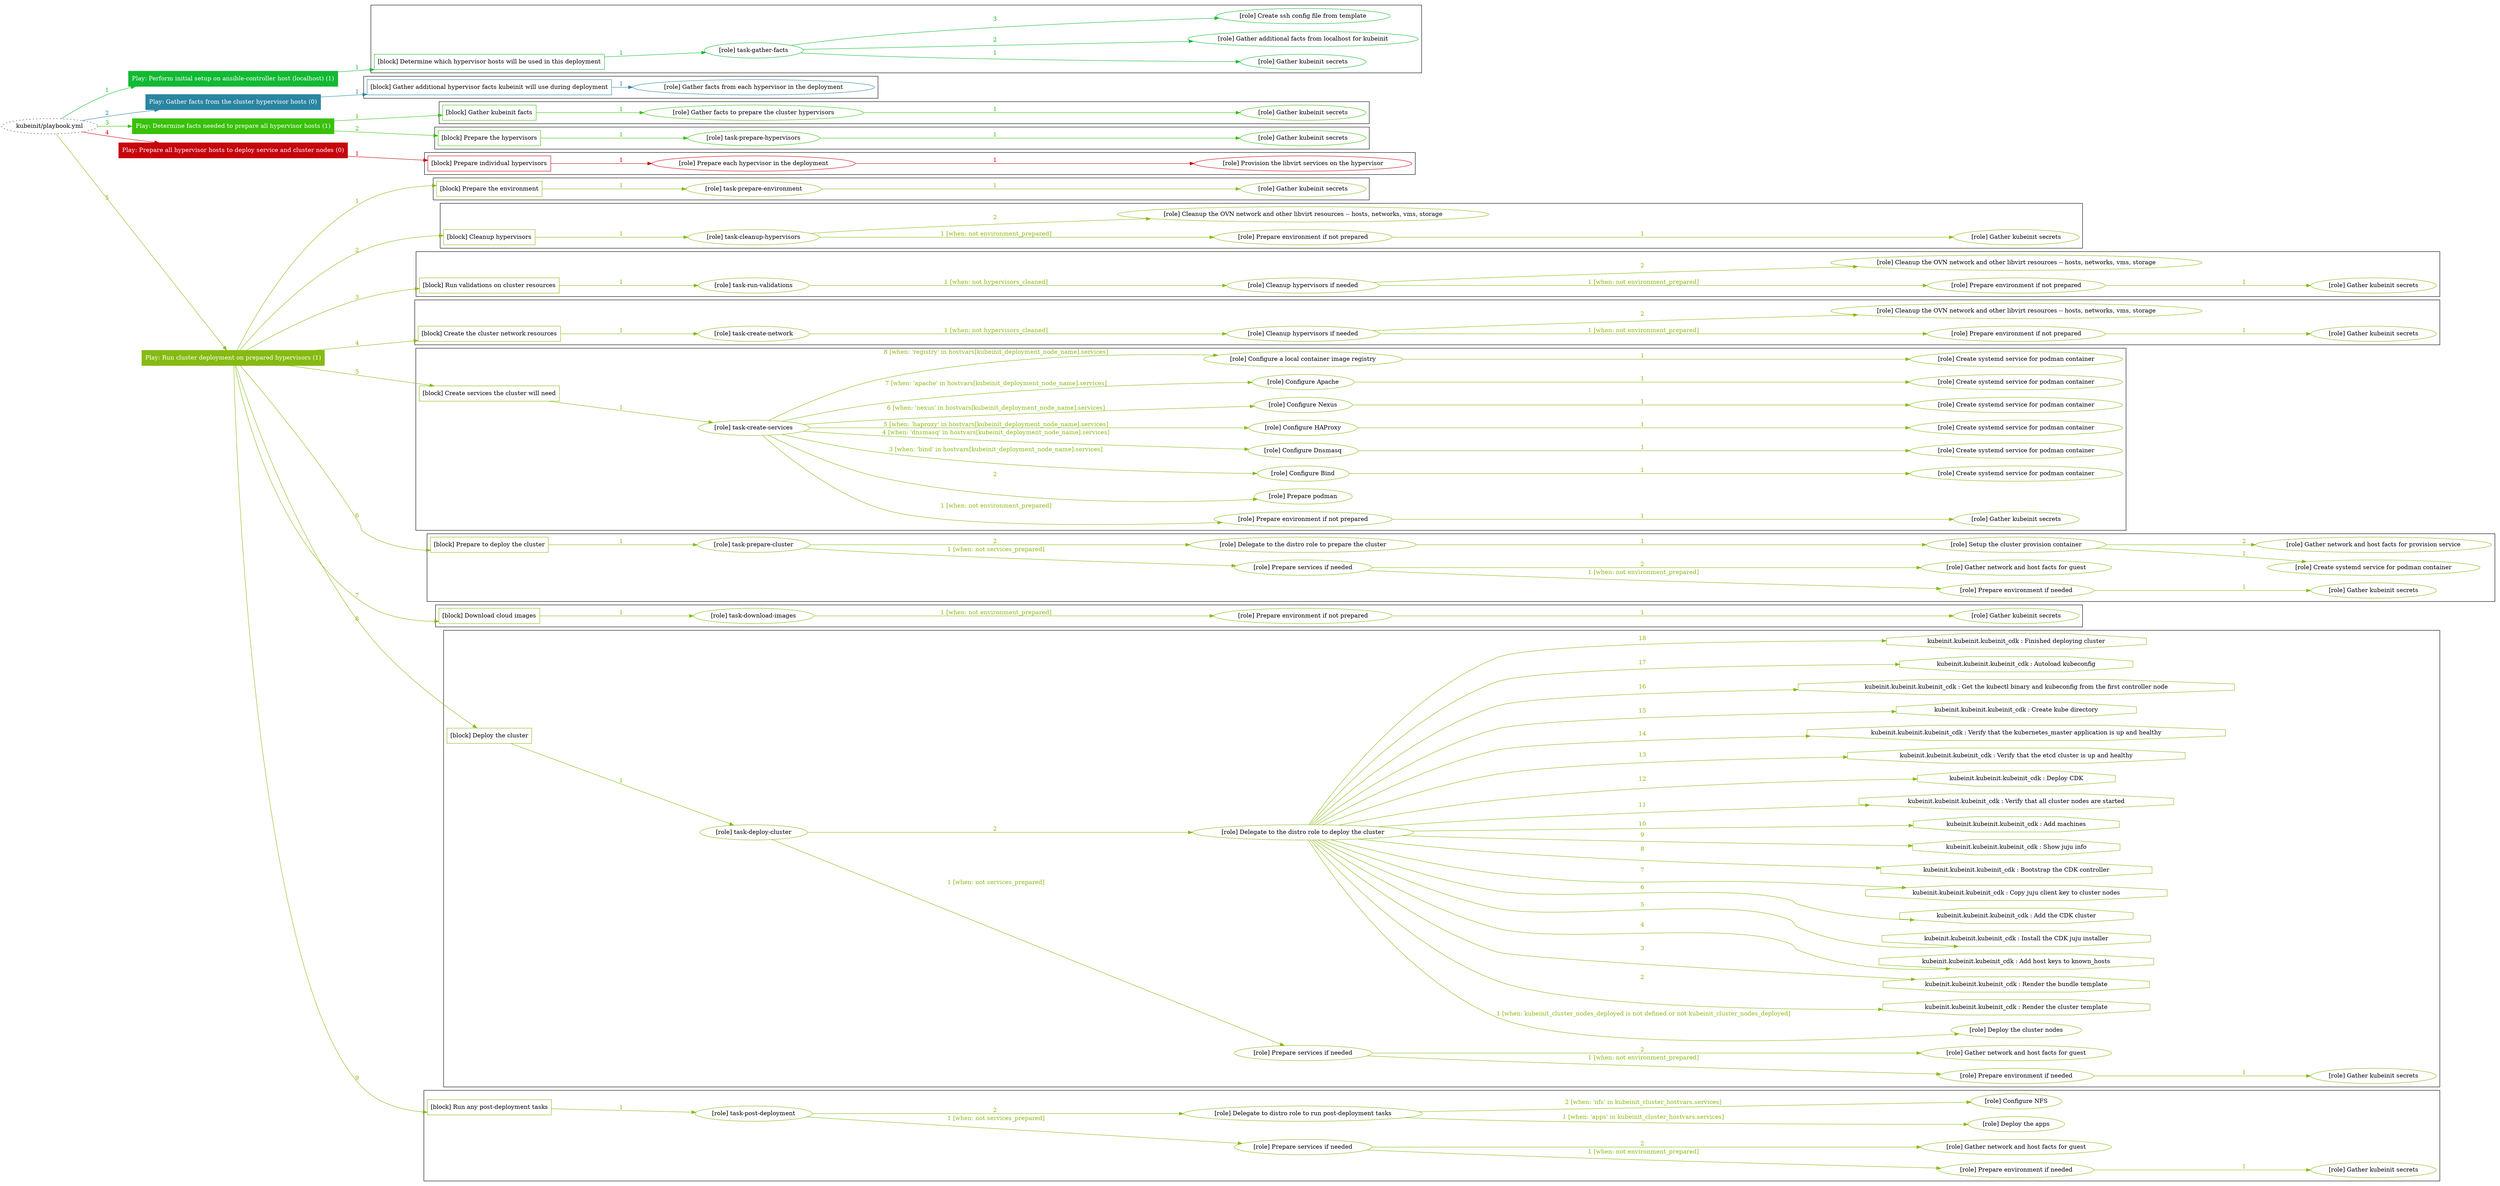 digraph {
	graph [concentrate=true ordering=in rankdir=LR ratio=fill]
	edge [esep=5 sep=10]
	"kubeinit/playbook.yml" [URL="/home/runner/work/kubeinit/kubeinit/kubeinit/playbook.yml" id=playbook_2d62c3ce style=dotted]
	"kubeinit/playbook.yml" -> play_81fb2a85 [label="1 " color="#12ba34" fontcolor="#12ba34" id=edge_935b7c13 labeltooltip="1 " tooltip="1 "]
	subgraph "Play: Perform initial setup on ansible-controller host (localhost) (1)" {
		play_81fb2a85 [label="Play: Perform initial setup on ansible-controller host (localhost) (1)" URL="/home/runner/work/kubeinit/kubeinit/kubeinit/playbook.yml" color="#12ba34" fontcolor="#ffffff" id=play_81fb2a85 shape=box style=filled tooltip=localhost]
		play_81fb2a85 -> block_be4f28f1 [label=1 color="#12ba34" fontcolor="#12ba34" id=edge_4ae7db16 labeltooltip=1 tooltip=1]
		subgraph cluster_block_be4f28f1 {
			block_be4f28f1 [label="[block] Determine which hypervisor hosts will be used in this deployment" URL="/home/runner/work/kubeinit/kubeinit/kubeinit/playbook.yml" color="#12ba34" id=block_be4f28f1 labeltooltip="Determine which hypervisor hosts will be used in this deployment" shape=box tooltip="Determine which hypervisor hosts will be used in this deployment"]
			block_be4f28f1 -> role_951ad25f [label="1 " color="#12ba34" fontcolor="#12ba34" id=edge_6c8e94a7 labeltooltip="1 " tooltip="1 "]
			subgraph "task-gather-facts" {
				role_951ad25f [label="[role] task-gather-facts" URL="/home/runner/work/kubeinit/kubeinit/kubeinit/playbook.yml" color="#12ba34" id=role_951ad25f tooltip="task-gather-facts"]
				role_951ad25f -> role_dfd32df2 [label="1 " color="#12ba34" fontcolor="#12ba34" id=edge_ed76bb78 labeltooltip="1 " tooltip="1 "]
				subgraph "Gather kubeinit secrets" {
					role_dfd32df2 [label="[role] Gather kubeinit secrets" URL="/home/runner/.ansible/collections/ansible_collections/kubeinit/kubeinit/roles/kubeinit_prepare/tasks/build_hypervisors_group.yml" color="#12ba34" id=role_dfd32df2 tooltip="Gather kubeinit secrets"]
				}
				role_951ad25f -> role_f7645411 [label="2 " color="#12ba34" fontcolor="#12ba34" id=edge_21030f92 labeltooltip="2 " tooltip="2 "]
				subgraph "Gather additional facts from localhost for kubeinit" {
					role_f7645411 [label="[role] Gather additional facts from localhost for kubeinit" URL="/home/runner/.ansible/collections/ansible_collections/kubeinit/kubeinit/roles/kubeinit_prepare/tasks/build_hypervisors_group.yml" color="#12ba34" id=role_f7645411 tooltip="Gather additional facts from localhost for kubeinit"]
				}
				role_951ad25f -> role_df8a43b1 [label="3 " color="#12ba34" fontcolor="#12ba34" id=edge_243a778a labeltooltip="3 " tooltip="3 "]
				subgraph "Create ssh config file from template" {
					role_df8a43b1 [label="[role] Create ssh config file from template" URL="/home/runner/.ansible/collections/ansible_collections/kubeinit/kubeinit/roles/kubeinit_prepare/tasks/build_hypervisors_group.yml" color="#12ba34" id=role_df8a43b1 tooltip="Create ssh config file from template"]
				}
			}
		}
	}
	"kubeinit/playbook.yml" -> play_fd32f6ff [label="2 " color="#2a85a2" fontcolor="#2a85a2" id=edge_a19c6486 labeltooltip="2 " tooltip="2 "]
	subgraph "Play: Gather facts from the cluster hypervisor hosts (0)" {
		play_fd32f6ff [label="Play: Gather facts from the cluster hypervisor hosts (0)" URL="/home/runner/work/kubeinit/kubeinit/kubeinit/playbook.yml" color="#2a85a2" fontcolor="#ffffff" id=play_fd32f6ff shape=box style=filled tooltip="Play: Gather facts from the cluster hypervisor hosts (0)"]
		play_fd32f6ff -> block_0da00880 [label=1 color="#2a85a2" fontcolor="#2a85a2" id=edge_6105fb43 labeltooltip=1 tooltip=1]
		subgraph cluster_block_0da00880 {
			block_0da00880 [label="[block] Gather additional hypervisor facts kubeinit will use during deployment" URL="/home/runner/work/kubeinit/kubeinit/kubeinit/playbook.yml" color="#2a85a2" id=block_0da00880 labeltooltip="Gather additional hypervisor facts kubeinit will use during deployment" shape=box tooltip="Gather additional hypervisor facts kubeinit will use during deployment"]
			block_0da00880 -> role_4757480e [label="1 " color="#2a85a2" fontcolor="#2a85a2" id=edge_d22012fd labeltooltip="1 " tooltip="1 "]
			subgraph "Gather facts from each hypervisor in the deployment" {
				role_4757480e [label="[role] Gather facts from each hypervisor in the deployment" URL="/home/runner/work/kubeinit/kubeinit/kubeinit/playbook.yml" color="#2a85a2" id=role_4757480e tooltip="Gather facts from each hypervisor in the deployment"]
			}
		}
	}
	"kubeinit/playbook.yml" -> play_28f4e646 [label="3 " color="#38c10b" fontcolor="#38c10b" id=edge_4ae84a94 labeltooltip="3 " tooltip="3 "]
	subgraph "Play: Determine facts needed to prepare all hypervisor hosts (1)" {
		play_28f4e646 [label="Play: Determine facts needed to prepare all hypervisor hosts (1)" URL="/home/runner/work/kubeinit/kubeinit/kubeinit/playbook.yml" color="#38c10b" fontcolor="#ffffff" id=play_28f4e646 shape=box style=filled tooltip=localhost]
		play_28f4e646 -> block_64aaee36 [label=1 color="#38c10b" fontcolor="#38c10b" id=edge_15f5390f labeltooltip=1 tooltip=1]
		subgraph cluster_block_64aaee36 {
			block_64aaee36 [label="[block] Gather kubeinit facts" URL="/home/runner/work/kubeinit/kubeinit/kubeinit/playbook.yml" color="#38c10b" id=block_64aaee36 labeltooltip="Gather kubeinit facts" shape=box tooltip="Gather kubeinit facts"]
			block_64aaee36 -> role_74903daa [label="1 " color="#38c10b" fontcolor="#38c10b" id=edge_fe53f76c labeltooltip="1 " tooltip="1 "]
			subgraph "Gather facts to prepare the cluster hypervisors" {
				role_74903daa [label="[role] Gather facts to prepare the cluster hypervisors" URL="/home/runner/work/kubeinit/kubeinit/kubeinit/playbook.yml" color="#38c10b" id=role_74903daa tooltip="Gather facts to prepare the cluster hypervisors"]
				role_74903daa -> role_1e7c7289 [label="1 " color="#38c10b" fontcolor="#38c10b" id=edge_e7d88672 labeltooltip="1 " tooltip="1 "]
				subgraph "Gather kubeinit secrets" {
					role_1e7c7289 [label="[role] Gather kubeinit secrets" URL="/home/runner/.ansible/collections/ansible_collections/kubeinit/kubeinit/roles/kubeinit_prepare/tasks/gather_kubeinit_facts.yml" color="#38c10b" id=role_1e7c7289 tooltip="Gather kubeinit secrets"]
				}
			}
		}
		play_28f4e646 -> block_b5b6e5e1 [label=2 color="#38c10b" fontcolor="#38c10b" id=edge_62ad5737 labeltooltip=2 tooltip=2]
		subgraph cluster_block_b5b6e5e1 {
			block_b5b6e5e1 [label="[block] Prepare the hypervisors" URL="/home/runner/work/kubeinit/kubeinit/kubeinit/playbook.yml" color="#38c10b" id=block_b5b6e5e1 labeltooltip="Prepare the hypervisors" shape=box tooltip="Prepare the hypervisors"]
			block_b5b6e5e1 -> role_10d54b8a [label="1 " color="#38c10b" fontcolor="#38c10b" id=edge_32be080a labeltooltip="1 " tooltip="1 "]
			subgraph "task-prepare-hypervisors" {
				role_10d54b8a [label="[role] task-prepare-hypervisors" URL="/home/runner/work/kubeinit/kubeinit/kubeinit/playbook.yml" color="#38c10b" id=role_10d54b8a tooltip="task-prepare-hypervisors"]
				role_10d54b8a -> role_e047c95a [label="1 " color="#38c10b" fontcolor="#38c10b" id=edge_0699ad4a labeltooltip="1 " tooltip="1 "]
				subgraph "Gather kubeinit secrets" {
					role_e047c95a [label="[role] Gather kubeinit secrets" URL="/home/runner/.ansible/collections/ansible_collections/kubeinit/kubeinit/roles/kubeinit_prepare/tasks/gather_kubeinit_facts.yml" color="#38c10b" id=role_e047c95a tooltip="Gather kubeinit secrets"]
				}
			}
		}
	}
	"kubeinit/playbook.yml" -> play_869c747e [label="4 " color="#c7050d" fontcolor="#c7050d" id=edge_4fd46e9e labeltooltip="4 " tooltip="4 "]
	subgraph "Play: Prepare all hypervisor hosts to deploy service and cluster nodes (0)" {
		play_869c747e [label="Play: Prepare all hypervisor hosts to deploy service and cluster nodes (0)" URL="/home/runner/work/kubeinit/kubeinit/kubeinit/playbook.yml" color="#c7050d" fontcolor="#ffffff" id=play_869c747e shape=box style=filled tooltip="Play: Prepare all hypervisor hosts to deploy service and cluster nodes (0)"]
		play_869c747e -> block_f52b18dd [label=1 color="#c7050d" fontcolor="#c7050d" id=edge_c1697377 labeltooltip=1 tooltip=1]
		subgraph cluster_block_f52b18dd {
			block_f52b18dd [label="[block] Prepare individual hypervisors" URL="/home/runner/work/kubeinit/kubeinit/kubeinit/playbook.yml" color="#c7050d" id=block_f52b18dd labeltooltip="Prepare individual hypervisors" shape=box tooltip="Prepare individual hypervisors"]
			block_f52b18dd -> role_05617ed4 [label="1 " color="#c7050d" fontcolor="#c7050d" id=edge_9a178a3f labeltooltip="1 " tooltip="1 "]
			subgraph "Prepare each hypervisor in the deployment" {
				role_05617ed4 [label="[role] Prepare each hypervisor in the deployment" URL="/home/runner/work/kubeinit/kubeinit/kubeinit/playbook.yml" color="#c7050d" id=role_05617ed4 tooltip="Prepare each hypervisor in the deployment"]
				role_05617ed4 -> role_744a3106 [label="1 " color="#c7050d" fontcolor="#c7050d" id=edge_28a861d9 labeltooltip="1 " tooltip="1 "]
				subgraph "Provision the libvirt services on the hypervisor" {
					role_744a3106 [label="[role] Provision the libvirt services on the hypervisor" URL="/home/runner/.ansible/collections/ansible_collections/kubeinit/kubeinit/roles/kubeinit_prepare/tasks/prepare_hypervisor.yml" color="#c7050d" id=role_744a3106 tooltip="Provision the libvirt services on the hypervisor"]
				}
			}
		}
	}
	"kubeinit/playbook.yml" -> play_eb7fc6ae [label="5 " color="#86ba12" fontcolor="#86ba12" id=edge_08fa492a labeltooltip="5 " tooltip="5 "]
	subgraph "Play: Run cluster deployment on prepared hypervisors (1)" {
		play_eb7fc6ae [label="Play: Run cluster deployment on prepared hypervisors (1)" URL="/home/runner/work/kubeinit/kubeinit/kubeinit/playbook.yml" color="#86ba12" fontcolor="#ffffff" id=play_eb7fc6ae shape=box style=filled tooltip=localhost]
		play_eb7fc6ae -> block_d68c87a5 [label=1 color="#86ba12" fontcolor="#86ba12" id=edge_75b28764 labeltooltip=1 tooltip=1]
		subgraph cluster_block_d68c87a5 {
			block_d68c87a5 [label="[block] Prepare the environment" URL="/home/runner/work/kubeinit/kubeinit/kubeinit/playbook.yml" color="#86ba12" id=block_d68c87a5 labeltooltip="Prepare the environment" shape=box tooltip="Prepare the environment"]
			block_d68c87a5 -> role_5e2a1498 [label="1 " color="#86ba12" fontcolor="#86ba12" id=edge_e0291613 labeltooltip="1 " tooltip="1 "]
			subgraph "task-prepare-environment" {
				role_5e2a1498 [label="[role] task-prepare-environment" URL="/home/runner/work/kubeinit/kubeinit/kubeinit/playbook.yml" color="#86ba12" id=role_5e2a1498 tooltip="task-prepare-environment"]
				role_5e2a1498 -> role_0acd0bdd [label="1 " color="#86ba12" fontcolor="#86ba12" id=edge_2ce17f07 labeltooltip="1 " tooltip="1 "]
				subgraph "Gather kubeinit secrets" {
					role_0acd0bdd [label="[role] Gather kubeinit secrets" URL="/home/runner/.ansible/collections/ansible_collections/kubeinit/kubeinit/roles/kubeinit_prepare/tasks/gather_kubeinit_facts.yml" color="#86ba12" id=role_0acd0bdd tooltip="Gather kubeinit secrets"]
				}
			}
		}
		play_eb7fc6ae -> block_da689bfb [label=2 color="#86ba12" fontcolor="#86ba12" id=edge_3f5d93a9 labeltooltip=2 tooltip=2]
		subgraph cluster_block_da689bfb {
			block_da689bfb [label="[block] Cleanup hypervisors" URL="/home/runner/work/kubeinit/kubeinit/kubeinit/playbook.yml" color="#86ba12" id=block_da689bfb labeltooltip="Cleanup hypervisors" shape=box tooltip="Cleanup hypervisors"]
			block_da689bfb -> role_862a84b1 [label="1 " color="#86ba12" fontcolor="#86ba12" id=edge_d1723040 labeltooltip="1 " tooltip="1 "]
			subgraph "task-cleanup-hypervisors" {
				role_862a84b1 [label="[role] task-cleanup-hypervisors" URL="/home/runner/work/kubeinit/kubeinit/kubeinit/playbook.yml" color="#86ba12" id=role_862a84b1 tooltip="task-cleanup-hypervisors"]
				role_862a84b1 -> role_240381dd [label="1 [when: not environment_prepared]" color="#86ba12" fontcolor="#86ba12" id=edge_192c6f61 labeltooltip="1 [when: not environment_prepared]" tooltip="1 [when: not environment_prepared]"]
				subgraph "Prepare environment if not prepared" {
					role_240381dd [label="[role] Prepare environment if not prepared" URL="/home/runner/.ansible/collections/ansible_collections/kubeinit/kubeinit/roles/kubeinit_prepare/tasks/cleanup_hypervisors.yml" color="#86ba12" id=role_240381dd tooltip="Prepare environment if not prepared"]
					role_240381dd -> role_15f029f3 [label="1 " color="#86ba12" fontcolor="#86ba12" id=edge_c7b885e0 labeltooltip="1 " tooltip="1 "]
					subgraph "Gather kubeinit secrets" {
						role_15f029f3 [label="[role] Gather kubeinit secrets" URL="/home/runner/.ansible/collections/ansible_collections/kubeinit/kubeinit/roles/kubeinit_prepare/tasks/gather_kubeinit_facts.yml" color="#86ba12" id=role_15f029f3 tooltip="Gather kubeinit secrets"]
					}
				}
				role_862a84b1 -> role_3b0c2e19 [label="2 " color="#86ba12" fontcolor="#86ba12" id=edge_8d86d545 labeltooltip="2 " tooltip="2 "]
				subgraph "Cleanup the OVN network and other libvirt resources -- hosts, networks, vms, storage" {
					role_3b0c2e19 [label="[role] Cleanup the OVN network and other libvirt resources -- hosts, networks, vms, storage" URL="/home/runner/.ansible/collections/ansible_collections/kubeinit/kubeinit/roles/kubeinit_prepare/tasks/cleanup_hypervisors.yml" color="#86ba12" id=role_3b0c2e19 tooltip="Cleanup the OVN network and other libvirt resources -- hosts, networks, vms, storage"]
				}
			}
		}
		play_eb7fc6ae -> block_145dc97e [label=3 color="#86ba12" fontcolor="#86ba12" id=edge_ebdbbbf9 labeltooltip=3 tooltip=3]
		subgraph cluster_block_145dc97e {
			block_145dc97e [label="[block] Run validations on cluster resources" URL="/home/runner/work/kubeinit/kubeinit/kubeinit/playbook.yml" color="#86ba12" id=block_145dc97e labeltooltip="Run validations on cluster resources" shape=box tooltip="Run validations on cluster resources"]
			block_145dc97e -> role_0737e6f3 [label="1 " color="#86ba12" fontcolor="#86ba12" id=edge_d2f5d5f5 labeltooltip="1 " tooltip="1 "]
			subgraph "task-run-validations" {
				role_0737e6f3 [label="[role] task-run-validations" URL="/home/runner/work/kubeinit/kubeinit/kubeinit/playbook.yml" color="#86ba12" id=role_0737e6f3 tooltip="task-run-validations"]
				role_0737e6f3 -> role_29b62756 [label="1 [when: not hypervisors_cleaned]" color="#86ba12" fontcolor="#86ba12" id=edge_345e6447 labeltooltip="1 [when: not hypervisors_cleaned]" tooltip="1 [when: not hypervisors_cleaned]"]
				subgraph "Cleanup hypervisors if needed" {
					role_29b62756 [label="[role] Cleanup hypervisors if needed" URL="/home/runner/.ansible/collections/ansible_collections/kubeinit/kubeinit/roles/kubeinit_validations/tasks/main.yml" color="#86ba12" id=role_29b62756 tooltip="Cleanup hypervisors if needed"]
					role_29b62756 -> role_8633e0f3 [label="1 [when: not environment_prepared]" color="#86ba12" fontcolor="#86ba12" id=edge_a9bdc45c labeltooltip="1 [when: not environment_prepared]" tooltip="1 [when: not environment_prepared]"]
					subgraph "Prepare environment if not prepared" {
						role_8633e0f3 [label="[role] Prepare environment if not prepared" URL="/home/runner/.ansible/collections/ansible_collections/kubeinit/kubeinit/roles/kubeinit_prepare/tasks/cleanup_hypervisors.yml" color="#86ba12" id=role_8633e0f3 tooltip="Prepare environment if not prepared"]
						role_8633e0f3 -> role_3f4a815d [label="1 " color="#86ba12" fontcolor="#86ba12" id=edge_67ec3a10 labeltooltip="1 " tooltip="1 "]
						subgraph "Gather kubeinit secrets" {
							role_3f4a815d [label="[role] Gather kubeinit secrets" URL="/home/runner/.ansible/collections/ansible_collections/kubeinit/kubeinit/roles/kubeinit_prepare/tasks/gather_kubeinit_facts.yml" color="#86ba12" id=role_3f4a815d tooltip="Gather kubeinit secrets"]
						}
					}
					role_29b62756 -> role_b43af003 [label="2 " color="#86ba12" fontcolor="#86ba12" id=edge_82d2db73 labeltooltip="2 " tooltip="2 "]
					subgraph "Cleanup the OVN network and other libvirt resources -- hosts, networks, vms, storage" {
						role_b43af003 [label="[role] Cleanup the OVN network and other libvirt resources -- hosts, networks, vms, storage" URL="/home/runner/.ansible/collections/ansible_collections/kubeinit/kubeinit/roles/kubeinit_prepare/tasks/cleanup_hypervisors.yml" color="#86ba12" id=role_b43af003 tooltip="Cleanup the OVN network and other libvirt resources -- hosts, networks, vms, storage"]
					}
				}
			}
		}
		play_eb7fc6ae -> block_d969b279 [label=4 color="#86ba12" fontcolor="#86ba12" id=edge_34a5c6db labeltooltip=4 tooltip=4]
		subgraph cluster_block_d969b279 {
			block_d969b279 [label="[block] Create the cluster network resources" URL="/home/runner/work/kubeinit/kubeinit/kubeinit/playbook.yml" color="#86ba12" id=block_d969b279 labeltooltip="Create the cluster network resources" shape=box tooltip="Create the cluster network resources"]
			block_d969b279 -> role_eb7e211a [label="1 " color="#86ba12" fontcolor="#86ba12" id=edge_dd23f0d5 labeltooltip="1 " tooltip="1 "]
			subgraph "task-create-network" {
				role_eb7e211a [label="[role] task-create-network" URL="/home/runner/work/kubeinit/kubeinit/kubeinit/playbook.yml" color="#86ba12" id=role_eb7e211a tooltip="task-create-network"]
				role_eb7e211a -> role_fcd3417b [label="1 [when: not hypervisors_cleaned]" color="#86ba12" fontcolor="#86ba12" id=edge_a5367533 labeltooltip="1 [when: not hypervisors_cleaned]" tooltip="1 [when: not hypervisors_cleaned]"]
				subgraph "Cleanup hypervisors if needed" {
					role_fcd3417b [label="[role] Cleanup hypervisors if needed" URL="/home/runner/.ansible/collections/ansible_collections/kubeinit/kubeinit/roles/kubeinit_libvirt/tasks/create_network.yml" color="#86ba12" id=role_fcd3417b tooltip="Cleanup hypervisors if needed"]
					role_fcd3417b -> role_0d37daba [label="1 [when: not environment_prepared]" color="#86ba12" fontcolor="#86ba12" id=edge_f7870533 labeltooltip="1 [when: not environment_prepared]" tooltip="1 [when: not environment_prepared]"]
					subgraph "Prepare environment if not prepared" {
						role_0d37daba [label="[role] Prepare environment if not prepared" URL="/home/runner/.ansible/collections/ansible_collections/kubeinit/kubeinit/roles/kubeinit_prepare/tasks/cleanup_hypervisors.yml" color="#86ba12" id=role_0d37daba tooltip="Prepare environment if not prepared"]
						role_0d37daba -> role_a197ec44 [label="1 " color="#86ba12" fontcolor="#86ba12" id=edge_2b188a60 labeltooltip="1 " tooltip="1 "]
						subgraph "Gather kubeinit secrets" {
							role_a197ec44 [label="[role] Gather kubeinit secrets" URL="/home/runner/.ansible/collections/ansible_collections/kubeinit/kubeinit/roles/kubeinit_prepare/tasks/gather_kubeinit_facts.yml" color="#86ba12" id=role_a197ec44 tooltip="Gather kubeinit secrets"]
						}
					}
					role_fcd3417b -> role_0a22619a [label="2 " color="#86ba12" fontcolor="#86ba12" id=edge_63e2d391 labeltooltip="2 " tooltip="2 "]
					subgraph "Cleanup the OVN network and other libvirt resources -- hosts, networks, vms, storage" {
						role_0a22619a [label="[role] Cleanup the OVN network and other libvirt resources -- hosts, networks, vms, storage" URL="/home/runner/.ansible/collections/ansible_collections/kubeinit/kubeinit/roles/kubeinit_prepare/tasks/cleanup_hypervisors.yml" color="#86ba12" id=role_0a22619a tooltip="Cleanup the OVN network and other libvirt resources -- hosts, networks, vms, storage"]
					}
				}
			}
		}
		play_eb7fc6ae -> block_e66f7304 [label=5 color="#86ba12" fontcolor="#86ba12" id=edge_e3bb838d labeltooltip=5 tooltip=5]
		subgraph cluster_block_e66f7304 {
			block_e66f7304 [label="[block] Create services the cluster will need" URL="/home/runner/work/kubeinit/kubeinit/kubeinit/playbook.yml" color="#86ba12" id=block_e66f7304 labeltooltip="Create services the cluster will need" shape=box tooltip="Create services the cluster will need"]
			block_e66f7304 -> role_c7713d70 [label="1 " color="#86ba12" fontcolor="#86ba12" id=edge_4d50376f labeltooltip="1 " tooltip="1 "]
			subgraph "task-create-services" {
				role_c7713d70 [label="[role] task-create-services" URL="/home/runner/work/kubeinit/kubeinit/kubeinit/playbook.yml" color="#86ba12" id=role_c7713d70 tooltip="task-create-services"]
				role_c7713d70 -> role_b7f568bc [label="1 [when: not environment_prepared]" color="#86ba12" fontcolor="#86ba12" id=edge_0bd02dc9 labeltooltip="1 [when: not environment_prepared]" tooltip="1 [when: not environment_prepared]"]
				subgraph "Prepare environment if not prepared" {
					role_b7f568bc [label="[role] Prepare environment if not prepared" URL="/home/runner/.ansible/collections/ansible_collections/kubeinit/kubeinit/roles/kubeinit_services/tasks/main.yml" color="#86ba12" id=role_b7f568bc tooltip="Prepare environment if not prepared"]
					role_b7f568bc -> role_f39e8beb [label="1 " color="#86ba12" fontcolor="#86ba12" id=edge_75bfdfff labeltooltip="1 " tooltip="1 "]
					subgraph "Gather kubeinit secrets" {
						role_f39e8beb [label="[role] Gather kubeinit secrets" URL="/home/runner/.ansible/collections/ansible_collections/kubeinit/kubeinit/roles/kubeinit_prepare/tasks/gather_kubeinit_facts.yml" color="#86ba12" id=role_f39e8beb tooltip="Gather kubeinit secrets"]
					}
				}
				role_c7713d70 -> role_e2d7c067 [label="2 " color="#86ba12" fontcolor="#86ba12" id=edge_3e30c5f7 labeltooltip="2 " tooltip="2 "]
				subgraph "Prepare podman" {
					role_e2d7c067 [label="[role] Prepare podman" URL="/home/runner/.ansible/collections/ansible_collections/kubeinit/kubeinit/roles/kubeinit_services/tasks/00_create_service_pod.yml" color="#86ba12" id=role_e2d7c067 tooltip="Prepare podman"]
				}
				role_c7713d70 -> role_2e3b092f [label="3 [when: 'bind' in hostvars[kubeinit_deployment_node_name].services]" color="#86ba12" fontcolor="#86ba12" id=edge_d4709502 labeltooltip="3 [when: 'bind' in hostvars[kubeinit_deployment_node_name].services]" tooltip="3 [when: 'bind' in hostvars[kubeinit_deployment_node_name].services]"]
				subgraph "Configure Bind" {
					role_2e3b092f [label="[role] Configure Bind" URL="/home/runner/.ansible/collections/ansible_collections/kubeinit/kubeinit/roles/kubeinit_services/tasks/start_services_containers.yml" color="#86ba12" id=role_2e3b092f tooltip="Configure Bind"]
					role_2e3b092f -> role_ba69c1aa [label="1 " color="#86ba12" fontcolor="#86ba12" id=edge_9d7badf1 labeltooltip="1 " tooltip="1 "]
					subgraph "Create systemd service for podman container" {
						role_ba69c1aa [label="[role] Create systemd service for podman container" URL="/home/runner/.ansible/collections/ansible_collections/kubeinit/kubeinit/roles/kubeinit_bind/tasks/main.yml" color="#86ba12" id=role_ba69c1aa tooltip="Create systemd service for podman container"]
					}
				}
				role_c7713d70 -> role_44a76428 [label="4 [when: 'dnsmasq' in hostvars[kubeinit_deployment_node_name].services]" color="#86ba12" fontcolor="#86ba12" id=edge_d986756c labeltooltip="4 [when: 'dnsmasq' in hostvars[kubeinit_deployment_node_name].services]" tooltip="4 [when: 'dnsmasq' in hostvars[kubeinit_deployment_node_name].services]"]
				subgraph "Configure Dnsmasq" {
					role_44a76428 [label="[role] Configure Dnsmasq" URL="/home/runner/.ansible/collections/ansible_collections/kubeinit/kubeinit/roles/kubeinit_services/tasks/start_services_containers.yml" color="#86ba12" id=role_44a76428 tooltip="Configure Dnsmasq"]
					role_44a76428 -> role_6cc30e88 [label="1 " color="#86ba12" fontcolor="#86ba12" id=edge_0e2404cc labeltooltip="1 " tooltip="1 "]
					subgraph "Create systemd service for podman container" {
						role_6cc30e88 [label="[role] Create systemd service for podman container" URL="/home/runner/.ansible/collections/ansible_collections/kubeinit/kubeinit/roles/kubeinit_dnsmasq/tasks/main.yml" color="#86ba12" id=role_6cc30e88 tooltip="Create systemd service for podman container"]
					}
				}
				role_c7713d70 -> role_fe16357e [label="5 [when: 'haproxy' in hostvars[kubeinit_deployment_node_name].services]" color="#86ba12" fontcolor="#86ba12" id=edge_b955720a labeltooltip="5 [when: 'haproxy' in hostvars[kubeinit_deployment_node_name].services]" tooltip="5 [when: 'haproxy' in hostvars[kubeinit_deployment_node_name].services]"]
				subgraph "Configure HAProxy" {
					role_fe16357e [label="[role] Configure HAProxy" URL="/home/runner/.ansible/collections/ansible_collections/kubeinit/kubeinit/roles/kubeinit_services/tasks/start_services_containers.yml" color="#86ba12" id=role_fe16357e tooltip="Configure HAProxy"]
					role_fe16357e -> role_6e037445 [label="1 " color="#86ba12" fontcolor="#86ba12" id=edge_d4ae456c labeltooltip="1 " tooltip="1 "]
					subgraph "Create systemd service for podman container" {
						role_6e037445 [label="[role] Create systemd service for podman container" URL="/home/runner/.ansible/collections/ansible_collections/kubeinit/kubeinit/roles/kubeinit_haproxy/tasks/main.yml" color="#86ba12" id=role_6e037445 tooltip="Create systemd service for podman container"]
					}
				}
				role_c7713d70 -> role_47c6b1c1 [label="6 [when: 'nexus' in hostvars[kubeinit_deployment_node_name].services]" color="#86ba12" fontcolor="#86ba12" id=edge_b01fdb28 labeltooltip="6 [when: 'nexus' in hostvars[kubeinit_deployment_node_name].services]" tooltip="6 [when: 'nexus' in hostvars[kubeinit_deployment_node_name].services]"]
				subgraph "Configure Nexus" {
					role_47c6b1c1 [label="[role] Configure Nexus" URL="/home/runner/.ansible/collections/ansible_collections/kubeinit/kubeinit/roles/kubeinit_services/tasks/start_services_containers.yml" color="#86ba12" id=role_47c6b1c1 tooltip="Configure Nexus"]
					role_47c6b1c1 -> role_b74b8b93 [label="1 " color="#86ba12" fontcolor="#86ba12" id=edge_91e8e66d labeltooltip="1 " tooltip="1 "]
					subgraph "Create systemd service for podman container" {
						role_b74b8b93 [label="[role] Create systemd service for podman container" URL="/home/runner/.ansible/collections/ansible_collections/kubeinit/kubeinit/roles/kubeinit_nexus/tasks/main.yml" color="#86ba12" id=role_b74b8b93 tooltip="Create systemd service for podman container"]
					}
				}
				role_c7713d70 -> role_4eae25c8 [label="7 [when: 'apache' in hostvars[kubeinit_deployment_node_name].services]" color="#86ba12" fontcolor="#86ba12" id=edge_94b07302 labeltooltip="7 [when: 'apache' in hostvars[kubeinit_deployment_node_name].services]" tooltip="7 [when: 'apache' in hostvars[kubeinit_deployment_node_name].services]"]
				subgraph "Configure Apache" {
					role_4eae25c8 [label="[role] Configure Apache" URL="/home/runner/.ansible/collections/ansible_collections/kubeinit/kubeinit/roles/kubeinit_services/tasks/start_services_containers.yml" color="#86ba12" id=role_4eae25c8 tooltip="Configure Apache"]
					role_4eae25c8 -> role_2ff9393e [label="1 " color="#86ba12" fontcolor="#86ba12" id=edge_2ea35fe4 labeltooltip="1 " tooltip="1 "]
					subgraph "Create systemd service for podman container" {
						role_2ff9393e [label="[role] Create systemd service for podman container" URL="/home/runner/.ansible/collections/ansible_collections/kubeinit/kubeinit/roles/kubeinit_apache/tasks/main.yml" color="#86ba12" id=role_2ff9393e tooltip="Create systemd service for podman container"]
					}
				}
				role_c7713d70 -> role_90a12629 [label="8 [when: 'registry' in hostvars[kubeinit_deployment_node_name].services]" color="#86ba12" fontcolor="#86ba12" id=edge_6ca44156 labeltooltip="8 [when: 'registry' in hostvars[kubeinit_deployment_node_name].services]" tooltip="8 [when: 'registry' in hostvars[kubeinit_deployment_node_name].services]"]
				subgraph "Configure a local container image registry" {
					role_90a12629 [label="[role] Configure a local container image registry" URL="/home/runner/.ansible/collections/ansible_collections/kubeinit/kubeinit/roles/kubeinit_services/tasks/start_services_containers.yml" color="#86ba12" id=role_90a12629 tooltip="Configure a local container image registry"]
					role_90a12629 -> role_26b40f22 [label="1 " color="#86ba12" fontcolor="#86ba12" id=edge_a9e23510 labeltooltip="1 " tooltip="1 "]
					subgraph "Create systemd service for podman container" {
						role_26b40f22 [label="[role] Create systemd service for podman container" URL="/home/runner/.ansible/collections/ansible_collections/kubeinit/kubeinit/roles/kubeinit_registry/tasks/main.yml" color="#86ba12" id=role_26b40f22 tooltip="Create systemd service for podman container"]
					}
				}
			}
		}
		play_eb7fc6ae -> block_15592d41 [label=6 color="#86ba12" fontcolor="#86ba12" id=edge_e4a69b36 labeltooltip=6 tooltip=6]
		subgraph cluster_block_15592d41 {
			block_15592d41 [label="[block] Prepare to deploy the cluster" URL="/home/runner/work/kubeinit/kubeinit/kubeinit/playbook.yml" color="#86ba12" id=block_15592d41 labeltooltip="Prepare to deploy the cluster" shape=box tooltip="Prepare to deploy the cluster"]
			block_15592d41 -> role_dec4decf [label="1 " color="#86ba12" fontcolor="#86ba12" id=edge_9609eee9 labeltooltip="1 " tooltip="1 "]
			subgraph "task-prepare-cluster" {
				role_dec4decf [label="[role] task-prepare-cluster" URL="/home/runner/work/kubeinit/kubeinit/kubeinit/playbook.yml" color="#86ba12" id=role_dec4decf tooltip="task-prepare-cluster"]
				role_dec4decf -> role_d97e25e1 [label="1 [when: not services_prepared]" color="#86ba12" fontcolor="#86ba12" id=edge_599af300 labeltooltip="1 [when: not services_prepared]" tooltip="1 [when: not services_prepared]"]
				subgraph "Prepare services if needed" {
					role_d97e25e1 [label="[role] Prepare services if needed" URL="/home/runner/.ansible/collections/ansible_collections/kubeinit/kubeinit/roles/kubeinit_prepare/tasks/prepare_cluster.yml" color="#86ba12" id=role_d97e25e1 tooltip="Prepare services if needed"]
					role_d97e25e1 -> role_7d6bff3c [label="1 [when: not environment_prepared]" color="#86ba12" fontcolor="#86ba12" id=edge_5754b560 labeltooltip="1 [when: not environment_prepared]" tooltip="1 [when: not environment_prepared]"]
					subgraph "Prepare environment if needed" {
						role_7d6bff3c [label="[role] Prepare environment if needed" URL="/home/runner/.ansible/collections/ansible_collections/kubeinit/kubeinit/roles/kubeinit_services/tasks/prepare_services.yml" color="#86ba12" id=role_7d6bff3c tooltip="Prepare environment if needed"]
						role_7d6bff3c -> role_9a08d76e [label="1 " color="#86ba12" fontcolor="#86ba12" id=edge_ab67f983 labeltooltip="1 " tooltip="1 "]
						subgraph "Gather kubeinit secrets" {
							role_9a08d76e [label="[role] Gather kubeinit secrets" URL="/home/runner/.ansible/collections/ansible_collections/kubeinit/kubeinit/roles/kubeinit_prepare/tasks/gather_kubeinit_facts.yml" color="#86ba12" id=role_9a08d76e tooltip="Gather kubeinit secrets"]
						}
					}
					role_d97e25e1 -> role_35847c06 [label="2 " color="#86ba12" fontcolor="#86ba12" id=edge_f699b974 labeltooltip="2 " tooltip="2 "]
					subgraph "Gather network and host facts for guest" {
						role_35847c06 [label="[role] Gather network and host facts for guest" URL="/home/runner/.ansible/collections/ansible_collections/kubeinit/kubeinit/roles/kubeinit_services/tasks/prepare_services.yml" color="#86ba12" id=role_35847c06 tooltip="Gather network and host facts for guest"]
					}
				}
				role_dec4decf -> role_6ada7ba1 [label="2 " color="#86ba12" fontcolor="#86ba12" id=edge_608dccef labeltooltip="2 " tooltip="2 "]
				subgraph "Delegate to the distro role to prepare the cluster" {
					role_6ada7ba1 [label="[role] Delegate to the distro role to prepare the cluster" URL="/home/runner/.ansible/collections/ansible_collections/kubeinit/kubeinit/roles/kubeinit_prepare/tasks/prepare_cluster.yml" color="#86ba12" id=role_6ada7ba1 tooltip="Delegate to the distro role to prepare the cluster"]
					role_6ada7ba1 -> role_3e29b937 [label="1 " color="#86ba12" fontcolor="#86ba12" id=edge_afd9a67b labeltooltip="1 " tooltip="1 "]
					subgraph "Setup the cluster provision container" {
						role_3e29b937 [label="[role] Setup the cluster provision container" URL="/home/runner/.ansible/collections/ansible_collections/kubeinit/kubeinit/roles/kubeinit_cdk/tasks/prepare_cluster.yml" color="#86ba12" id=role_3e29b937 tooltip="Setup the cluster provision container"]
						role_3e29b937 -> role_0aa8f1e5 [label="1 " color="#86ba12" fontcolor="#86ba12" id=edge_c2fb4a61 labeltooltip="1 " tooltip="1 "]
						subgraph "Create systemd service for podman container" {
							role_0aa8f1e5 [label="[role] Create systemd service for podman container" URL="/home/runner/.ansible/collections/ansible_collections/kubeinit/kubeinit/roles/kubeinit_services/tasks/create_provision_container.yml" color="#86ba12" id=role_0aa8f1e5 tooltip="Create systemd service for podman container"]
						}
						role_3e29b937 -> role_f0ac54ef [label="2 " color="#86ba12" fontcolor="#86ba12" id=edge_897bdabc labeltooltip="2 " tooltip="2 "]
						subgraph "Gather network and host facts for provision service" {
							role_f0ac54ef [label="[role] Gather network and host facts for provision service" URL="/home/runner/.ansible/collections/ansible_collections/kubeinit/kubeinit/roles/kubeinit_services/tasks/create_provision_container.yml" color="#86ba12" id=role_f0ac54ef tooltip="Gather network and host facts for provision service"]
						}
					}
				}
			}
		}
		play_eb7fc6ae -> block_8f939545 [label=7 color="#86ba12" fontcolor="#86ba12" id=edge_d6781408 labeltooltip=7 tooltip=7]
		subgraph cluster_block_8f939545 {
			block_8f939545 [label="[block] Download cloud images" URL="/home/runner/work/kubeinit/kubeinit/kubeinit/playbook.yml" color="#86ba12" id=block_8f939545 labeltooltip="Download cloud images" shape=box tooltip="Download cloud images"]
			block_8f939545 -> role_4514b8df [label="1 " color="#86ba12" fontcolor="#86ba12" id=edge_b39b7ff1 labeltooltip="1 " tooltip="1 "]
			subgraph "task-download-images" {
				role_4514b8df [label="[role] task-download-images" URL="/home/runner/work/kubeinit/kubeinit/kubeinit/playbook.yml" color="#86ba12" id=role_4514b8df tooltip="task-download-images"]
				role_4514b8df -> role_c314e1a0 [label="1 [when: not environment_prepared]" color="#86ba12" fontcolor="#86ba12" id=edge_7cb6cdd4 labeltooltip="1 [when: not environment_prepared]" tooltip="1 [when: not environment_prepared]"]
				subgraph "Prepare environment if not prepared" {
					role_c314e1a0 [label="[role] Prepare environment if not prepared" URL="/home/runner/.ansible/collections/ansible_collections/kubeinit/kubeinit/roles/kubeinit_libvirt/tasks/download_cloud_images.yml" color="#86ba12" id=role_c314e1a0 tooltip="Prepare environment if not prepared"]
					role_c314e1a0 -> role_27f0465a [label="1 " color="#86ba12" fontcolor="#86ba12" id=edge_dc3cd3c3 labeltooltip="1 " tooltip="1 "]
					subgraph "Gather kubeinit secrets" {
						role_27f0465a [label="[role] Gather kubeinit secrets" URL="/home/runner/.ansible/collections/ansible_collections/kubeinit/kubeinit/roles/kubeinit_prepare/tasks/gather_kubeinit_facts.yml" color="#86ba12" id=role_27f0465a tooltip="Gather kubeinit secrets"]
					}
				}
			}
		}
		play_eb7fc6ae -> block_9c3644ed [label=8 color="#86ba12" fontcolor="#86ba12" id=edge_3fdcefea labeltooltip=8 tooltip=8]
		subgraph cluster_block_9c3644ed {
			block_9c3644ed [label="[block] Deploy the cluster" URL="/home/runner/work/kubeinit/kubeinit/kubeinit/playbook.yml" color="#86ba12" id=block_9c3644ed labeltooltip="Deploy the cluster" shape=box tooltip="Deploy the cluster"]
			block_9c3644ed -> role_44c0912c [label="1 " color="#86ba12" fontcolor="#86ba12" id=edge_08582e4c labeltooltip="1 " tooltip="1 "]
			subgraph "task-deploy-cluster" {
				role_44c0912c [label="[role] task-deploy-cluster" URL="/home/runner/work/kubeinit/kubeinit/kubeinit/playbook.yml" color="#86ba12" id=role_44c0912c tooltip="task-deploy-cluster"]
				role_44c0912c -> role_1fd641f6 [label="1 [when: not services_prepared]" color="#86ba12" fontcolor="#86ba12" id=edge_2c4de5b6 labeltooltip="1 [when: not services_prepared]" tooltip="1 [when: not services_prepared]"]
				subgraph "Prepare services if needed" {
					role_1fd641f6 [label="[role] Prepare services if needed" URL="/home/runner/.ansible/collections/ansible_collections/kubeinit/kubeinit/roles/kubeinit_prepare/tasks/deploy_cluster.yml" color="#86ba12" id=role_1fd641f6 tooltip="Prepare services if needed"]
					role_1fd641f6 -> role_4d3b7fc4 [label="1 [when: not environment_prepared]" color="#86ba12" fontcolor="#86ba12" id=edge_a4e385a7 labeltooltip="1 [when: not environment_prepared]" tooltip="1 [when: not environment_prepared]"]
					subgraph "Prepare environment if needed" {
						role_4d3b7fc4 [label="[role] Prepare environment if needed" URL="/home/runner/.ansible/collections/ansible_collections/kubeinit/kubeinit/roles/kubeinit_services/tasks/prepare_services.yml" color="#86ba12" id=role_4d3b7fc4 tooltip="Prepare environment if needed"]
						role_4d3b7fc4 -> role_2fe72fd2 [label="1 " color="#86ba12" fontcolor="#86ba12" id=edge_5bc17eac labeltooltip="1 " tooltip="1 "]
						subgraph "Gather kubeinit secrets" {
							role_2fe72fd2 [label="[role] Gather kubeinit secrets" URL="/home/runner/.ansible/collections/ansible_collections/kubeinit/kubeinit/roles/kubeinit_prepare/tasks/gather_kubeinit_facts.yml" color="#86ba12" id=role_2fe72fd2 tooltip="Gather kubeinit secrets"]
						}
					}
					role_1fd641f6 -> role_545bf3f1 [label="2 " color="#86ba12" fontcolor="#86ba12" id=edge_5b736cf2 labeltooltip="2 " tooltip="2 "]
					subgraph "Gather network and host facts for guest" {
						role_545bf3f1 [label="[role] Gather network and host facts for guest" URL="/home/runner/.ansible/collections/ansible_collections/kubeinit/kubeinit/roles/kubeinit_services/tasks/prepare_services.yml" color="#86ba12" id=role_545bf3f1 tooltip="Gather network and host facts for guest"]
					}
				}
				role_44c0912c -> role_7c5cdfc8 [label="2 " color="#86ba12" fontcolor="#86ba12" id=edge_f55df751 labeltooltip="2 " tooltip="2 "]
				subgraph "Delegate to the distro role to deploy the cluster" {
					role_7c5cdfc8 [label="[role] Delegate to the distro role to deploy the cluster" URL="/home/runner/.ansible/collections/ansible_collections/kubeinit/kubeinit/roles/kubeinit_prepare/tasks/deploy_cluster.yml" color="#86ba12" id=role_7c5cdfc8 tooltip="Delegate to the distro role to deploy the cluster"]
					role_7c5cdfc8 -> role_98197d01 [label="1 [when: kubeinit_cluster_nodes_deployed is not defined or not kubeinit_cluster_nodes_deployed]" color="#86ba12" fontcolor="#86ba12" id=edge_b64a9292 labeltooltip="1 [when: kubeinit_cluster_nodes_deployed is not defined or not kubeinit_cluster_nodes_deployed]" tooltip="1 [when: kubeinit_cluster_nodes_deployed is not defined or not kubeinit_cluster_nodes_deployed]"]
					subgraph "Deploy the cluster nodes" {
						role_98197d01 [label="[role] Deploy the cluster nodes" URL="/home/runner/.ansible/collections/ansible_collections/kubeinit/kubeinit/roles/kubeinit_cdk/tasks/main.yml" color="#86ba12" id=role_98197d01 tooltip="Deploy the cluster nodes"]
					}
					task_d4a4176d [label="kubeinit.kubeinit.kubeinit_cdk : Render the cluster template" URL="/home/runner/.ansible/collections/ansible_collections/kubeinit/kubeinit/roles/kubeinit_cdk/tasks/main.yml" color="#86ba12" id=task_d4a4176d shape=octagon tooltip="kubeinit.kubeinit.kubeinit_cdk : Render the cluster template"]
					role_7c5cdfc8 -> task_d4a4176d [label="2 " color="#86ba12" fontcolor="#86ba12" id=edge_594a830a labeltooltip="2 " tooltip="2 "]
					task_eb6b861b [label="kubeinit.kubeinit.kubeinit_cdk : Render the bundle template" URL="/home/runner/.ansible/collections/ansible_collections/kubeinit/kubeinit/roles/kubeinit_cdk/tasks/main.yml" color="#86ba12" id=task_eb6b861b shape=octagon tooltip="kubeinit.kubeinit.kubeinit_cdk : Render the bundle template"]
					role_7c5cdfc8 -> task_eb6b861b [label="3 " color="#86ba12" fontcolor="#86ba12" id=edge_0faec4c5 labeltooltip="3 " tooltip="3 "]
					task_90414710 [label="kubeinit.kubeinit.kubeinit_cdk : Add host keys to known_hosts" URL="/home/runner/.ansible/collections/ansible_collections/kubeinit/kubeinit/roles/kubeinit_cdk/tasks/main.yml" color="#86ba12" id=task_90414710 shape=octagon tooltip="kubeinit.kubeinit.kubeinit_cdk : Add host keys to known_hosts"]
					role_7c5cdfc8 -> task_90414710 [label="4 " color="#86ba12" fontcolor="#86ba12" id=edge_23dfa24d labeltooltip="4 " tooltip="4 "]
					task_e785bf9a [label="kubeinit.kubeinit.kubeinit_cdk : Install the CDK juju installer" URL="/home/runner/.ansible/collections/ansible_collections/kubeinit/kubeinit/roles/kubeinit_cdk/tasks/main.yml" color="#86ba12" id=task_e785bf9a shape=octagon tooltip="kubeinit.kubeinit.kubeinit_cdk : Install the CDK juju installer"]
					role_7c5cdfc8 -> task_e785bf9a [label="5 " color="#86ba12" fontcolor="#86ba12" id=edge_986b0307 labeltooltip="5 " tooltip="5 "]
					task_ec241008 [label="kubeinit.kubeinit.kubeinit_cdk : Add the CDK cluster" URL="/home/runner/.ansible/collections/ansible_collections/kubeinit/kubeinit/roles/kubeinit_cdk/tasks/main.yml" color="#86ba12" id=task_ec241008 shape=octagon tooltip="kubeinit.kubeinit.kubeinit_cdk : Add the CDK cluster"]
					role_7c5cdfc8 -> task_ec241008 [label="6 " color="#86ba12" fontcolor="#86ba12" id=edge_3b58e69a labeltooltip="6 " tooltip="6 "]
					task_2d3ccb60 [label="kubeinit.kubeinit.kubeinit_cdk : Copy juju client key to cluster nodes" URL="/home/runner/.ansible/collections/ansible_collections/kubeinit/kubeinit/roles/kubeinit_cdk/tasks/main.yml" color="#86ba12" id=task_2d3ccb60 shape=octagon tooltip="kubeinit.kubeinit.kubeinit_cdk : Copy juju client key to cluster nodes"]
					role_7c5cdfc8 -> task_2d3ccb60 [label="7 " color="#86ba12" fontcolor="#86ba12" id=edge_db75e727 labeltooltip="7 " tooltip="7 "]
					task_2906de3f [label="kubeinit.kubeinit.kubeinit_cdk : Bootstrap the CDK controller" URL="/home/runner/.ansible/collections/ansible_collections/kubeinit/kubeinit/roles/kubeinit_cdk/tasks/main.yml" color="#86ba12" id=task_2906de3f shape=octagon tooltip="kubeinit.kubeinit.kubeinit_cdk : Bootstrap the CDK controller"]
					role_7c5cdfc8 -> task_2906de3f [label="8 " color="#86ba12" fontcolor="#86ba12" id=edge_f4bd627e labeltooltip="8 " tooltip="8 "]
					task_24b37507 [label="kubeinit.kubeinit.kubeinit_cdk : Show juju info" URL="/home/runner/.ansible/collections/ansible_collections/kubeinit/kubeinit/roles/kubeinit_cdk/tasks/main.yml" color="#86ba12" id=task_24b37507 shape=octagon tooltip="kubeinit.kubeinit.kubeinit_cdk : Show juju info"]
					role_7c5cdfc8 -> task_24b37507 [label="9 " color="#86ba12" fontcolor="#86ba12" id=edge_fcb78643 labeltooltip="9 " tooltip="9 "]
					task_c7a8d0e0 [label="kubeinit.kubeinit.kubeinit_cdk : Add machines" URL="/home/runner/.ansible/collections/ansible_collections/kubeinit/kubeinit/roles/kubeinit_cdk/tasks/main.yml" color="#86ba12" id=task_c7a8d0e0 shape=octagon tooltip="kubeinit.kubeinit.kubeinit_cdk : Add machines"]
					role_7c5cdfc8 -> task_c7a8d0e0 [label="10 " color="#86ba12" fontcolor="#86ba12" id=edge_9029d5a0 labeltooltip="10 " tooltip="10 "]
					task_9bd0434a [label="kubeinit.kubeinit.kubeinit_cdk : Verify that all cluster nodes are started" URL="/home/runner/.ansible/collections/ansible_collections/kubeinit/kubeinit/roles/kubeinit_cdk/tasks/main.yml" color="#86ba12" id=task_9bd0434a shape=octagon tooltip="kubeinit.kubeinit.kubeinit_cdk : Verify that all cluster nodes are started"]
					role_7c5cdfc8 -> task_9bd0434a [label="11 " color="#86ba12" fontcolor="#86ba12" id=edge_06d8a908 labeltooltip="11 " tooltip="11 "]
					task_32a49834 [label="kubeinit.kubeinit.kubeinit_cdk : Deploy CDK" URL="/home/runner/.ansible/collections/ansible_collections/kubeinit/kubeinit/roles/kubeinit_cdk/tasks/main.yml" color="#86ba12" id=task_32a49834 shape=octagon tooltip="kubeinit.kubeinit.kubeinit_cdk : Deploy CDK"]
					role_7c5cdfc8 -> task_32a49834 [label="12 " color="#86ba12" fontcolor="#86ba12" id=edge_6b84e6c6 labeltooltip="12 " tooltip="12 "]
					task_cb165595 [label="kubeinit.kubeinit.kubeinit_cdk : Verify that the etcd cluster is up and healthy" URL="/home/runner/.ansible/collections/ansible_collections/kubeinit/kubeinit/roles/kubeinit_cdk/tasks/main.yml" color="#86ba12" id=task_cb165595 shape=octagon tooltip="kubeinit.kubeinit.kubeinit_cdk : Verify that the etcd cluster is up and healthy"]
					role_7c5cdfc8 -> task_cb165595 [label="13 " color="#86ba12" fontcolor="#86ba12" id=edge_0401642d labeltooltip="13 " tooltip="13 "]
					task_7157f9e2 [label="kubeinit.kubeinit.kubeinit_cdk : Verify that the kubernetes_master application is up and healthy" URL="/home/runner/.ansible/collections/ansible_collections/kubeinit/kubeinit/roles/kubeinit_cdk/tasks/main.yml" color="#86ba12" id=task_7157f9e2 shape=octagon tooltip="kubeinit.kubeinit.kubeinit_cdk : Verify that the kubernetes_master application is up and healthy"]
					role_7c5cdfc8 -> task_7157f9e2 [label="14 " color="#86ba12" fontcolor="#86ba12" id=edge_5645a8c9 labeltooltip="14 " tooltip="14 "]
					task_debc1afd [label="kubeinit.kubeinit.kubeinit_cdk : Create kube directory" URL="/home/runner/.ansible/collections/ansible_collections/kubeinit/kubeinit/roles/kubeinit_cdk/tasks/main.yml" color="#86ba12" id=task_debc1afd shape=octagon tooltip="kubeinit.kubeinit.kubeinit_cdk : Create kube directory"]
					role_7c5cdfc8 -> task_debc1afd [label="15 " color="#86ba12" fontcolor="#86ba12" id=edge_1f7209d7 labeltooltip="15 " tooltip="15 "]
					task_f73f93e4 [label="kubeinit.kubeinit.kubeinit_cdk : Get the kubectl binary and kubeconfig from the first controller node" URL="/home/runner/.ansible/collections/ansible_collections/kubeinit/kubeinit/roles/kubeinit_cdk/tasks/main.yml" color="#86ba12" id=task_f73f93e4 shape=octagon tooltip="kubeinit.kubeinit.kubeinit_cdk : Get the kubectl binary and kubeconfig from the first controller node"]
					role_7c5cdfc8 -> task_f73f93e4 [label="16 " color="#86ba12" fontcolor="#86ba12" id=edge_0617eeba labeltooltip="16 " tooltip="16 "]
					task_b6d402b0 [label="kubeinit.kubeinit.kubeinit_cdk : Autoload kubeconfig" URL="/home/runner/.ansible/collections/ansible_collections/kubeinit/kubeinit/roles/kubeinit_cdk/tasks/main.yml" color="#86ba12" id=task_b6d402b0 shape=octagon tooltip="kubeinit.kubeinit.kubeinit_cdk : Autoload kubeconfig"]
					role_7c5cdfc8 -> task_b6d402b0 [label="17 " color="#86ba12" fontcolor="#86ba12" id=edge_3a8a6036 labeltooltip="17 " tooltip="17 "]
					task_9d5da6ce [label="kubeinit.kubeinit.kubeinit_cdk : Finished deploying cluster" URL="/home/runner/.ansible/collections/ansible_collections/kubeinit/kubeinit/roles/kubeinit_cdk/tasks/main.yml" color="#86ba12" id=task_9d5da6ce shape=octagon tooltip="kubeinit.kubeinit.kubeinit_cdk : Finished deploying cluster"]
					role_7c5cdfc8 -> task_9d5da6ce [label="18 " color="#86ba12" fontcolor="#86ba12" id=edge_8da24022 labeltooltip="18 " tooltip="18 "]
				}
			}
		}
		play_eb7fc6ae -> block_662d36e5 [label=9 color="#86ba12" fontcolor="#86ba12" id=edge_c296621f labeltooltip=9 tooltip=9]
		subgraph cluster_block_662d36e5 {
			block_662d36e5 [label="[block] Run any post-deployment tasks" URL="/home/runner/work/kubeinit/kubeinit/kubeinit/playbook.yml" color="#86ba12" id=block_662d36e5 labeltooltip="Run any post-deployment tasks" shape=box tooltip="Run any post-deployment tasks"]
			block_662d36e5 -> role_b41ab5f6 [label="1 " color="#86ba12" fontcolor="#86ba12" id=edge_739c1860 labeltooltip="1 " tooltip="1 "]
			subgraph "task-post-deployment" {
				role_b41ab5f6 [label="[role] task-post-deployment" URL="/home/runner/work/kubeinit/kubeinit/kubeinit/playbook.yml" color="#86ba12" id=role_b41ab5f6 tooltip="task-post-deployment"]
				role_b41ab5f6 -> role_dc5f83cf [label="1 [when: not services_prepared]" color="#86ba12" fontcolor="#86ba12" id=edge_ed327155 labeltooltip="1 [when: not services_prepared]" tooltip="1 [when: not services_prepared]"]
				subgraph "Prepare services if needed" {
					role_dc5f83cf [label="[role] Prepare services if needed" URL="/home/runner/.ansible/collections/ansible_collections/kubeinit/kubeinit/roles/kubeinit_prepare/tasks/post_deployment.yml" color="#86ba12" id=role_dc5f83cf tooltip="Prepare services if needed"]
					role_dc5f83cf -> role_5b46f04d [label="1 [when: not environment_prepared]" color="#86ba12" fontcolor="#86ba12" id=edge_58e0563a labeltooltip="1 [when: not environment_prepared]" tooltip="1 [when: not environment_prepared]"]
					subgraph "Prepare environment if needed" {
						role_5b46f04d [label="[role] Prepare environment if needed" URL="/home/runner/.ansible/collections/ansible_collections/kubeinit/kubeinit/roles/kubeinit_services/tasks/prepare_services.yml" color="#86ba12" id=role_5b46f04d tooltip="Prepare environment if needed"]
						role_5b46f04d -> role_ea4cadb2 [label="1 " color="#86ba12" fontcolor="#86ba12" id=edge_bed243fb labeltooltip="1 " tooltip="1 "]
						subgraph "Gather kubeinit secrets" {
							role_ea4cadb2 [label="[role] Gather kubeinit secrets" URL="/home/runner/.ansible/collections/ansible_collections/kubeinit/kubeinit/roles/kubeinit_prepare/tasks/gather_kubeinit_facts.yml" color="#86ba12" id=role_ea4cadb2 tooltip="Gather kubeinit secrets"]
						}
					}
					role_dc5f83cf -> role_4d2e3766 [label="2 " color="#86ba12" fontcolor="#86ba12" id=edge_e5c0ae53 labeltooltip="2 " tooltip="2 "]
					subgraph "Gather network and host facts for guest" {
						role_4d2e3766 [label="[role] Gather network and host facts for guest" URL="/home/runner/.ansible/collections/ansible_collections/kubeinit/kubeinit/roles/kubeinit_services/tasks/prepare_services.yml" color="#86ba12" id=role_4d2e3766 tooltip="Gather network and host facts for guest"]
					}
				}
				role_b41ab5f6 -> role_cac90efe [label="2 " color="#86ba12" fontcolor="#86ba12" id=edge_fe512b8f labeltooltip="2 " tooltip="2 "]
				subgraph "Delegate to distro role to run post-deployment tasks" {
					role_cac90efe [label="[role] Delegate to distro role to run post-deployment tasks" URL="/home/runner/.ansible/collections/ansible_collections/kubeinit/kubeinit/roles/kubeinit_prepare/tasks/post_deployment.yml" color="#86ba12" id=role_cac90efe tooltip="Delegate to distro role to run post-deployment tasks"]
					role_cac90efe -> role_29f378dd [label="1 [when: 'apps' in kubeinit_cluster_hostvars.services]" color="#86ba12" fontcolor="#86ba12" id=edge_53bbb590 labeltooltip="1 [when: 'apps' in kubeinit_cluster_hostvars.services]" tooltip="1 [when: 'apps' in kubeinit_cluster_hostvars.services]"]
					subgraph "Deploy the apps" {
						role_29f378dd [label="[role] Deploy the apps" URL="/home/runner/.ansible/collections/ansible_collections/kubeinit/kubeinit/roles/kubeinit_cdk/tasks/post_deployment_tasks.yml" color="#86ba12" id=role_29f378dd tooltip="Deploy the apps"]
					}
					role_cac90efe -> role_2de5c2fb [label="2 [when: 'nfs' in kubeinit_cluster_hostvars.services]" color="#86ba12" fontcolor="#86ba12" id=edge_2abf7b1b labeltooltip="2 [when: 'nfs' in kubeinit_cluster_hostvars.services]" tooltip="2 [when: 'nfs' in kubeinit_cluster_hostvars.services]"]
					subgraph "Configure NFS" {
						role_2de5c2fb [label="[role] Configure NFS" URL="/home/runner/.ansible/collections/ansible_collections/kubeinit/kubeinit/roles/kubeinit_cdk/tasks/post_deployment_tasks.yml" color="#86ba12" id=role_2de5c2fb tooltip="Configure NFS"]
					}
				}
			}
		}
	}
}
